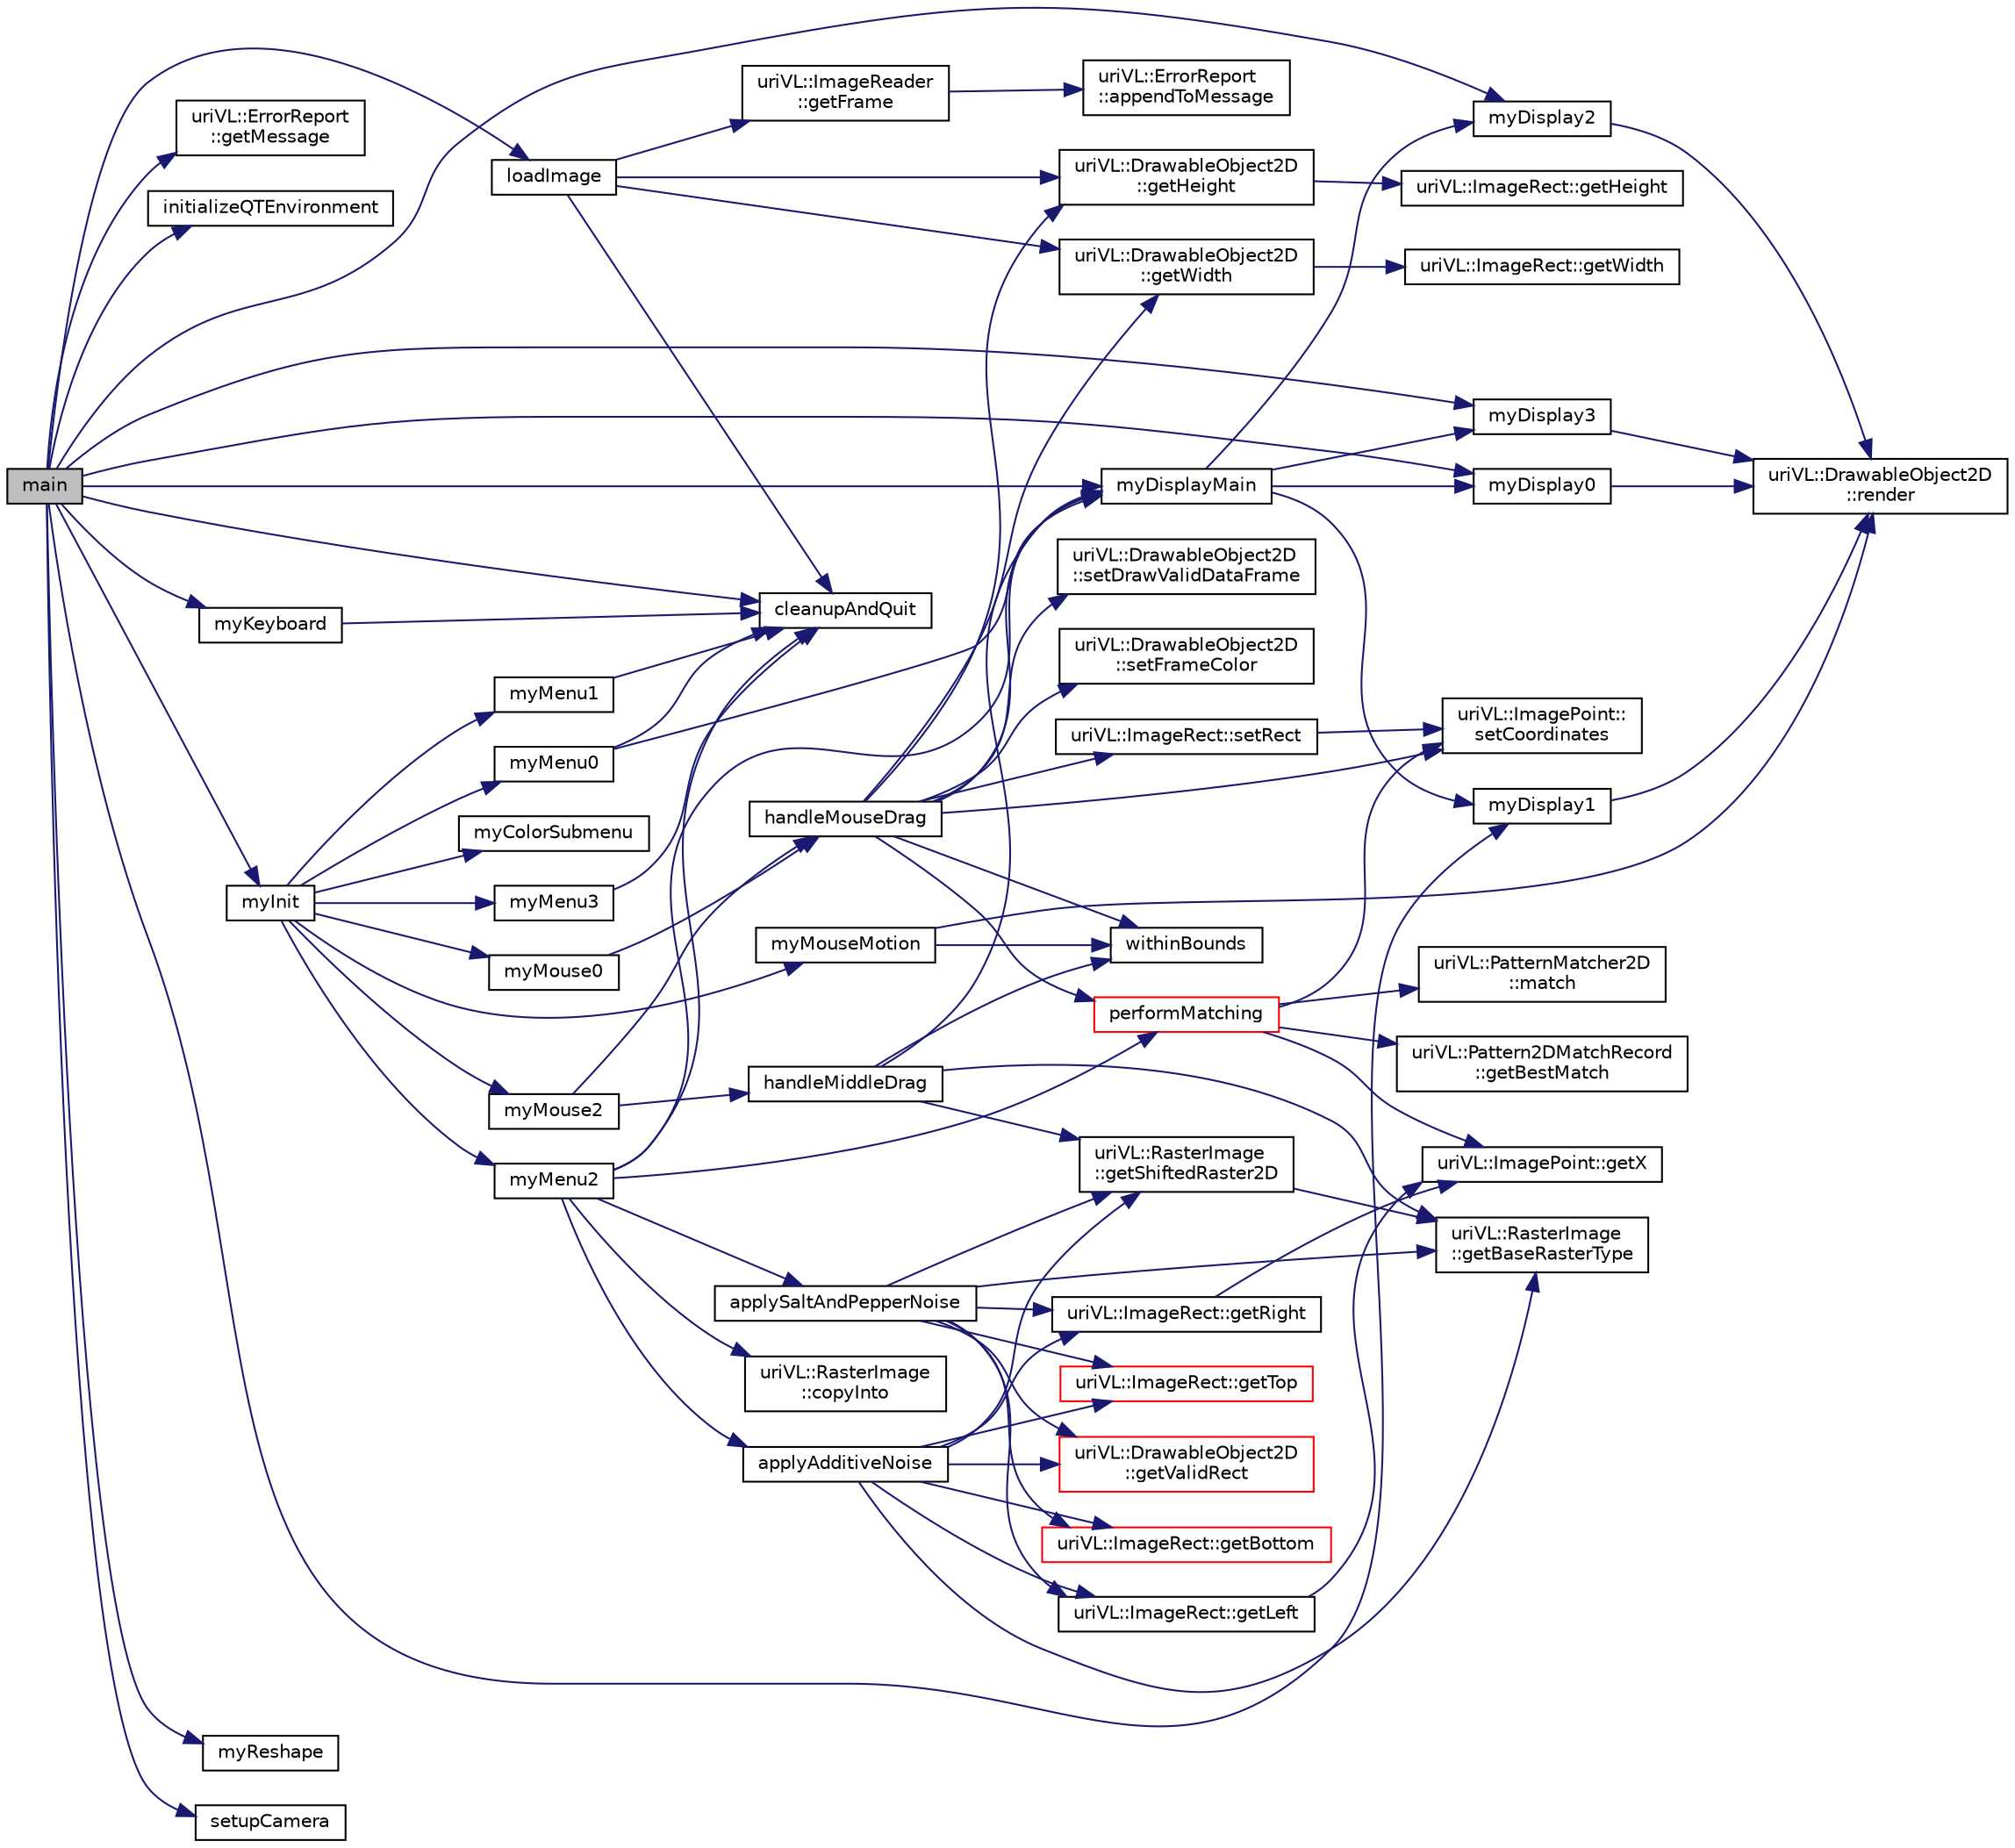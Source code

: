 digraph "main"
{
  edge [fontname="Helvetica",fontsize="10",labelfontname="Helvetica",labelfontsize="10"];
  node [fontname="Helvetica",fontsize="10",shape=record];
  rankdir="LR";
  Node1 [label="main",height=0.2,width=0.4,color="black", fillcolor="grey75", style="filled", fontcolor="black"];
  Node1 -> Node2 [color="midnightblue",fontsize="10",style="solid",fontname="Helvetica"];
  Node2 [label="cleanupAndQuit",height=0.2,width=0.4,color="black", fillcolor="white", style="filled",URL="$patternMatching__main_8cpp.html#ab5774c0c168c63ad4c75e9bf6f09e72b"];
  Node1 -> Node3 [color="midnightblue",fontsize="10",style="solid",fontname="Helvetica"];
  Node3 [label="uriVL::ErrorReport\l::getMessage",height=0.2,width=0.4,color="black", fillcolor="white", style="filled",URL="$classuriVL_1_1ErrorReport.html#ab0e9a629dc8d1342f8c6078e5d5b2a1d",tooltip="When you call this, you&#39;re responsible for delete[]&#39;ing the returned pointer. "];
  Node1 -> Node4 [color="midnightblue",fontsize="10",style="solid",fontname="Helvetica"];
  Node4 [label="initializeQTEnvironment",height=0.2,width=0.4,color="black", fillcolor="white", style="filled",URL="$patternMatching__main_8cpp.html#a0672b041b5eec1b80073dbb043e6b625"];
  Node1 -> Node5 [color="midnightblue",fontsize="10",style="solid",fontname="Helvetica"];
  Node5 [label="loadImage",height=0.2,width=0.4,color="black", fillcolor="white", style="filled",URL="$patternMatching__main_8cpp.html#a47ccdad35ebd7a712af8ea20222e7a01"];
  Node5 -> Node2 [color="midnightblue",fontsize="10",style="solid",fontname="Helvetica"];
  Node5 -> Node6 [color="midnightblue",fontsize="10",style="solid",fontname="Helvetica"];
  Node6 [label="uriVL::ImageReader\l::getFrame",height=0.2,width=0.4,color="black", fillcolor="white", style="filled",URL="$classuriVL_1_1ImageReader.html#a1b063b6fc4451a0c59547f387085c0e1",tooltip="Get an image frame from the preselected source. "];
  Node6 -> Node7 [color="midnightblue",fontsize="10",style="solid",fontname="Helvetica"];
  Node7 [label="uriVL::ErrorReport\l::appendToMessage",height=0.2,width=0.4,color="black", fillcolor="white", style="filled",URL="$classuriVL_1_1ErrorReport.html#a65100d12091947d1df26c38f48058569",tooltip="Appends a string to the error message. "];
  Node5 -> Node8 [color="midnightblue",fontsize="10",style="solid",fontname="Helvetica"];
  Node8 [label="uriVL::DrawableObject2D\l::getHeight",height=0.2,width=0.4,color="black", fillcolor="white", style="filled",URL="$classuriVL_1_1DrawableObject2D.html#a0fa48af9667c5a4b53bd2a9bf0eea240",tooltip="Returns the number of rows for the image. "];
  Node8 -> Node9 [color="midnightblue",fontsize="10",style="solid",fontname="Helvetica"];
  Node9 [label="uriVL::ImageRect::getHeight",height=0.2,width=0.4,color="black", fillcolor="white", style="filled",URL="$classuriVL_1_1ImageRect.html#aa757d85ab5d5230bc0ca53f5960e14f3",tooltip="Returns the height of the rectangle. "];
  Node5 -> Node10 [color="midnightblue",fontsize="10",style="solid",fontname="Helvetica"];
  Node10 [label="uriVL::DrawableObject2D\l::getWidth",height=0.2,width=0.4,color="black", fillcolor="white", style="filled",URL="$classuriVL_1_1DrawableObject2D.html#a01127dbd10a99cdbb7596e48539068c9",tooltip="Returns the number of columns for the image. "];
  Node10 -> Node11 [color="midnightblue",fontsize="10",style="solid",fontname="Helvetica"];
  Node11 [label="uriVL::ImageRect::getWidth",height=0.2,width=0.4,color="black", fillcolor="white", style="filled",URL="$classuriVL_1_1ImageRect.html#a1081dc6f638b33ebf30d0a43d51289ef",tooltip="Returns the width of the rectangle. "];
  Node1 -> Node12 [color="midnightblue",fontsize="10",style="solid",fontname="Helvetica"];
  Node12 [label="myDisplay0",height=0.2,width=0.4,color="black", fillcolor="white", style="filled",URL="$patternMatching__main_8cpp.html#a203e370232115e0fd93fae4a255d9d7d"];
  Node12 -> Node13 [color="midnightblue",fontsize="10",style="solid",fontname="Helvetica"];
  Node13 [label="uriVL::DrawableObject2D\l::render",height=0.2,width=0.4,color="black", fillcolor="white", style="filled",URL="$classuriVL_1_1DrawableObject2D.html#ac8e503cfade891e7ac2a25467cb7d24a",tooltip="Renders the object at the default depth and (0, 0) location. "];
  Node1 -> Node14 [color="midnightblue",fontsize="10",style="solid",fontname="Helvetica"];
  Node14 [label="myDisplay1",height=0.2,width=0.4,color="black", fillcolor="white", style="filled",URL="$patternMatching__main_8cpp.html#a7af0867a250b60f1375c843341bc40b6"];
  Node14 -> Node13 [color="midnightblue",fontsize="10",style="solid",fontname="Helvetica"];
  Node1 -> Node15 [color="midnightblue",fontsize="10",style="solid",fontname="Helvetica"];
  Node15 [label="myDisplay2",height=0.2,width=0.4,color="black", fillcolor="white", style="filled",URL="$patternMatching__main_8cpp.html#a77634c375a18c94063bc5f225fdd2c6b"];
  Node15 -> Node13 [color="midnightblue",fontsize="10",style="solid",fontname="Helvetica"];
  Node1 -> Node16 [color="midnightblue",fontsize="10",style="solid",fontname="Helvetica"];
  Node16 [label="myDisplay3",height=0.2,width=0.4,color="black", fillcolor="white", style="filled",URL="$patternMatching__main_8cpp.html#aefcbd7b72ee22e422927277f895f0d06"];
  Node16 -> Node13 [color="midnightblue",fontsize="10",style="solid",fontname="Helvetica"];
  Node1 -> Node17 [color="midnightblue",fontsize="10",style="solid",fontname="Helvetica"];
  Node17 [label="myDisplayMain",height=0.2,width=0.4,color="black", fillcolor="white", style="filled",URL="$patternMatching__main_8cpp.html#af86ee6d7809b6842c4e285d141d718a7"];
  Node17 -> Node12 [color="midnightblue",fontsize="10",style="solid",fontname="Helvetica"];
  Node17 -> Node14 [color="midnightblue",fontsize="10",style="solid",fontname="Helvetica"];
  Node17 -> Node15 [color="midnightblue",fontsize="10",style="solid",fontname="Helvetica"];
  Node17 -> Node16 [color="midnightblue",fontsize="10",style="solid",fontname="Helvetica"];
  Node1 -> Node18 [color="midnightblue",fontsize="10",style="solid",fontname="Helvetica"];
  Node18 [label="myInit",height=0.2,width=0.4,color="black", fillcolor="white", style="filled",URL="$patternMatching__main_8cpp.html#a631696ca6a7d57f00a5331b0aeafcee2"];
  Node18 -> Node19 [color="midnightblue",fontsize="10",style="solid",fontname="Helvetica"];
  Node19 [label="myColorSubmenu",height=0.2,width=0.4,color="black", fillcolor="white", style="filled",URL="$patternMatching__main_8cpp.html#a33f0722893747f30dfcdb48716af6b62"];
  Node18 -> Node20 [color="midnightblue",fontsize="10",style="solid",fontname="Helvetica"];
  Node20 [label="myMenu0",height=0.2,width=0.4,color="black", fillcolor="white", style="filled",URL="$patternMatching__main_8cpp.html#aa3bd712996df6a5272a6392b8d54d6b2"];
  Node20 -> Node2 [color="midnightblue",fontsize="10",style="solid",fontname="Helvetica"];
  Node20 -> Node17 [color="midnightblue",fontsize="10",style="solid",fontname="Helvetica"];
  Node18 -> Node21 [color="midnightblue",fontsize="10",style="solid",fontname="Helvetica"];
  Node21 [label="myMouse0",height=0.2,width=0.4,color="black", fillcolor="white", style="filled",URL="$patternMatching__main_8cpp.html#aee5035ff9e81a93474c3f967ba3db929"];
  Node21 -> Node22 [color="midnightblue",fontsize="10",style="solid",fontname="Helvetica"];
  Node22 [label="handleMouseDrag",height=0.2,width=0.4,color="black", fillcolor="white", style="filled",URL="$patternMatching__main_8cpp.html#a75fe1eb4cb9a9d2c29bddf6ae6138534"];
  Node22 -> Node8 [color="midnightblue",fontsize="10",style="solid",fontname="Helvetica"];
  Node22 -> Node10 [color="midnightblue",fontsize="10",style="solid",fontname="Helvetica"];
  Node22 -> Node17 [color="midnightblue",fontsize="10",style="solid",fontname="Helvetica"];
  Node22 -> Node23 [color="midnightblue",fontsize="10",style="solid",fontname="Helvetica"];
  Node23 [label="performMatching",height=0.2,width=0.4,color="red", fillcolor="white", style="filled",URL="$patternMatching__main_8cpp.html#a03c009948b44a6193523783e40f7846e"];
  Node23 -> Node24 [color="midnightblue",fontsize="10",style="solid",fontname="Helvetica"];
  Node24 [label="uriVL::PatternMatcher2D\l::match",height=0.2,width=0.4,color="black", fillcolor="white", style="filled",URL="$classuriVL_1_1PatternMatcher2D.html#a1ce4ead57cba2554608f47aee1f012a4",tooltip="Determines the Pattern2DMatchRecord of the best match for a target pattern in an image. "];
  Node23 -> Node25 [color="midnightblue",fontsize="10",style="solid",fontname="Helvetica"];
  Node25 [label="uriVL::Pattern2DMatchRecord\l::getBestMatch",height=0.2,width=0.4,color="black", fillcolor="white", style="filled",URL="$classuriVL_1_1Pattern2DMatchRecord.html#a0739d0f7b2832e943edfff883b91b15b",tooltip="Returns the location of the best match. "];
  Node23 -> Node26 [color="midnightblue",fontsize="10",style="solid",fontname="Helvetica"];
  Node26 [label="uriVL::ImagePoint::\lsetCoordinates",height=0.2,width=0.4,color="black", fillcolor="white", style="filled",URL="$classuriVL_1_1ImagePoint.html#a253b7c2ab33d684a29059591f107802a",tooltip="Assigns new coordinates to the pixel. "];
  Node23 -> Node27 [color="midnightblue",fontsize="10",style="solid",fontname="Helvetica"];
  Node27 [label="uriVL::ImagePoint::getX",height=0.2,width=0.4,color="black", fillcolor="white", style="filled",URL="$classuriVL_1_1ImagePoint.html#a4845eb34e164c8dffd9b366cf61f3f5b",tooltip="Returns the point&#39;s x coordinate. "];
  Node22 -> Node26 [color="midnightblue",fontsize="10",style="solid",fontname="Helvetica"];
  Node22 -> Node28 [color="midnightblue",fontsize="10",style="solid",fontname="Helvetica"];
  Node28 [label="uriVL::DrawableObject2D\l::setDrawValidDataFrame",height=0.2,width=0.4,color="black", fillcolor="white", style="filled",URL="$classuriVL_1_1DrawableObject2D.html#a564ef9a17772a6858628b26af0accf6d",tooltip="Indicates whether this image&#39;s valid data rectangle should be indicated by a color frame..."];
  Node22 -> Node29 [color="midnightblue",fontsize="10",style="solid",fontname="Helvetica"];
  Node29 [label="uriVL::DrawableObject2D\l::setFrameColor",height=0.2,width=0.4,color="black", fillcolor="white", style="filled",URL="$classuriVL_1_1DrawableObject2D.html#abb392c87ddbf456aa7302593d1b6c71b",tooltip="Specifies the a color for the frame of this object. "];
  Node22 -> Node30 [color="midnightblue",fontsize="10",style="solid",fontname="Helvetica"];
  Node30 [label="uriVL::ImageRect::setRect",height=0.2,width=0.4,color="black", fillcolor="white", style="filled",URL="$classuriVL_1_1ImageRect.html#a2621d07a926d2305bbd54af5d543cabe",tooltip="Sets the origin and size of the rectangle. "];
  Node30 -> Node26 [color="midnightblue",fontsize="10",style="solid",fontname="Helvetica"];
  Node22 -> Node31 [color="midnightblue",fontsize="10",style="solid",fontname="Helvetica"];
  Node31 [label="withinBounds",height=0.2,width=0.4,color="black", fillcolor="white", style="filled",URL="$patternMatching__main_8cpp.html#aed6e92f2f0191984fa9829e99a69dff0"];
  Node18 -> Node32 [color="midnightblue",fontsize="10",style="solid",fontname="Helvetica"];
  Node32 [label="myMouseMotion",height=0.2,width=0.4,color="black", fillcolor="white", style="filled",URL="$patternMatching__main_8cpp.html#aa62ecf967615bb39c1efb43fc59a9d65"];
  Node32 -> Node13 [color="midnightblue",fontsize="10",style="solid",fontname="Helvetica"];
  Node32 -> Node31 [color="midnightblue",fontsize="10",style="solid",fontname="Helvetica"];
  Node18 -> Node33 [color="midnightblue",fontsize="10",style="solid",fontname="Helvetica"];
  Node33 [label="myMenu1",height=0.2,width=0.4,color="black", fillcolor="white", style="filled",URL="$patternMatching__main_8cpp.html#ac20ee506cb0074ea48fdb732bdfdc012"];
  Node33 -> Node2 [color="midnightblue",fontsize="10",style="solid",fontname="Helvetica"];
  Node18 -> Node34 [color="midnightblue",fontsize="10",style="solid",fontname="Helvetica"];
  Node34 [label="myMenu2",height=0.2,width=0.4,color="black", fillcolor="white", style="filled",URL="$patternMatching__main_8cpp.html#aeeeb6984a32bf35a3f4c8c66dbd53572"];
  Node34 -> Node2 [color="midnightblue",fontsize="10",style="solid",fontname="Helvetica"];
  Node34 -> Node35 [color="midnightblue",fontsize="10",style="solid",fontname="Helvetica"];
  Node35 [label="applyAdditiveNoise",height=0.2,width=0.4,color="black", fillcolor="white", style="filled",URL="$patternMatching__main_8cpp.html#a5584b194c1d883ef056068f8bac16fb8"];
  Node35 -> Node36 [color="midnightblue",fontsize="10",style="solid",fontname="Helvetica"];
  Node36 [label="uriVL::RasterImage\l::getBaseRasterType",height=0.2,width=0.4,color="black", fillcolor="white", style="filled",URL="$classuriVL_1_1RasterImage.html#a68815937f6a787e4541a33b108198baf",tooltip="Returns the image&#39;s base raster type. "];
  Node35 -> Node37 [color="midnightblue",fontsize="10",style="solid",fontname="Helvetica"];
  Node37 [label="uriVL::ImageRect::getBottom",height=0.2,width=0.4,color="red", fillcolor="white", style="filled",URL="$classuriVL_1_1ImageRect.html#acb34c902550ecb25f7fa6ffb620aea71",tooltip="Returns the maximum y coordinate of the rectangle. "];
  Node35 -> Node38 [color="midnightblue",fontsize="10",style="solid",fontname="Helvetica"];
  Node38 [label="uriVL::ImageRect::getLeft",height=0.2,width=0.4,color="black", fillcolor="white", style="filled",URL="$classuriVL_1_1ImageRect.html#a38bd531df6bd6c4892bca1a690feda13",tooltip="Returns the minimum x coordinate of the rectangle. "];
  Node38 -> Node27 [color="midnightblue",fontsize="10",style="solid",fontname="Helvetica"];
  Node35 -> Node39 [color="midnightblue",fontsize="10",style="solid",fontname="Helvetica"];
  Node39 [label="uriVL::ImageRect::getRight",height=0.2,width=0.4,color="black", fillcolor="white", style="filled",URL="$classuriVL_1_1ImageRect.html#a89884bd1866a1b7ffb67d4cc1ec1a052",tooltip="Returns the maximum x coordinate of the rectangle. "];
  Node39 -> Node27 [color="midnightblue",fontsize="10",style="solid",fontname="Helvetica"];
  Node35 -> Node40 [color="midnightblue",fontsize="10",style="solid",fontname="Helvetica"];
  Node40 [label="uriVL::RasterImage\l::getShiftedRaster2D",height=0.2,width=0.4,color="black", fillcolor="white", style="filled",URL="$classuriVL_1_1RasterImage.html#afb1e270b389600fc0784f6c746d76ce4",tooltip="Returns the shifted base raster as a read-only 2D array. "];
  Node40 -> Node36 [color="midnightblue",fontsize="10",style="solid",fontname="Helvetica"];
  Node35 -> Node41 [color="midnightblue",fontsize="10",style="solid",fontname="Helvetica"];
  Node41 [label="uriVL::ImageRect::getTop",height=0.2,width=0.4,color="red", fillcolor="white", style="filled",URL="$classuriVL_1_1ImageRect.html#a2715b0a7b291354fd839a95ece0e0aba",tooltip="Returns the minimum y coordinate of the rectangle. "];
  Node35 -> Node42 [color="midnightblue",fontsize="10",style="solid",fontname="Helvetica"];
  Node42 [label="uriVL::DrawableObject2D\l::getValidRect",height=0.2,width=0.4,color="red", fillcolor="white", style="filled",URL="$classuriVL_1_1DrawableObject2D.html#ad654c2c5da02b3b20298c3eef4153874",tooltip="Returns the object&#39;s valid data rectangle. "];
  Node34 -> Node17 [color="midnightblue",fontsize="10",style="solid",fontname="Helvetica"];
  Node34 -> Node43 [color="midnightblue",fontsize="10",style="solid",fontname="Helvetica"];
  Node43 [label="applySaltAndPepperNoise",height=0.2,width=0.4,color="black", fillcolor="white", style="filled",URL="$patternMatching__main_8cpp.html#a116e5c62909abe8f1aed0705878b0d18"];
  Node43 -> Node36 [color="midnightblue",fontsize="10",style="solid",fontname="Helvetica"];
  Node43 -> Node37 [color="midnightblue",fontsize="10",style="solid",fontname="Helvetica"];
  Node43 -> Node38 [color="midnightblue",fontsize="10",style="solid",fontname="Helvetica"];
  Node43 -> Node39 [color="midnightblue",fontsize="10",style="solid",fontname="Helvetica"];
  Node43 -> Node40 [color="midnightblue",fontsize="10",style="solid",fontname="Helvetica"];
  Node43 -> Node41 [color="midnightblue",fontsize="10",style="solid",fontname="Helvetica"];
  Node43 -> Node42 [color="midnightblue",fontsize="10",style="solid",fontname="Helvetica"];
  Node34 -> Node44 [color="midnightblue",fontsize="10",style="solid",fontname="Helvetica"];
  Node44 [label="uriVL::RasterImage\l::copyInto",height=0.2,width=0.4,color="black", fillcolor="white", style="filled",URL="$classuriVL_1_1RasterImage.html#a945167dba31cc4a0ae359ab273dcdfea",tooltip="Copies this image into the one received as parameter. "];
  Node34 -> Node23 [color="midnightblue",fontsize="10",style="solid",fontname="Helvetica"];
  Node18 -> Node45 [color="midnightblue",fontsize="10",style="solid",fontname="Helvetica"];
  Node45 [label="myMouse2",height=0.2,width=0.4,color="black", fillcolor="white", style="filled",URL="$patternMatching__main_8cpp.html#a9c6059048964eb20cdd30921c52ec79d"];
  Node45 -> Node22 [color="midnightblue",fontsize="10",style="solid",fontname="Helvetica"];
  Node45 -> Node46 [color="midnightblue",fontsize="10",style="solid",fontname="Helvetica"];
  Node46 [label="handleMiddleDrag",height=0.2,width=0.4,color="black", fillcolor="white", style="filled",URL="$patternMatching__main_8cpp.html#addfedbf7c535a9718863e7c0d8d54dd3"];
  Node46 -> Node36 [color="midnightblue",fontsize="10",style="solid",fontname="Helvetica"];
  Node46 -> Node40 [color="midnightblue",fontsize="10",style="solid",fontname="Helvetica"];
  Node46 -> Node17 [color="midnightblue",fontsize="10",style="solid",fontname="Helvetica"];
  Node46 -> Node31 [color="midnightblue",fontsize="10",style="solid",fontname="Helvetica"];
  Node18 -> Node47 [color="midnightblue",fontsize="10",style="solid",fontname="Helvetica"];
  Node47 [label="myMenu3",height=0.2,width=0.4,color="black", fillcolor="white", style="filled",URL="$patternMatching__main_8cpp.html#a24ca97927325e08b8def2e0f672c6cb8"];
  Node47 -> Node2 [color="midnightblue",fontsize="10",style="solid",fontname="Helvetica"];
  Node1 -> Node48 [color="midnightblue",fontsize="10",style="solid",fontname="Helvetica"];
  Node48 [label="myKeyboard",height=0.2,width=0.4,color="black", fillcolor="white", style="filled",URL="$patternMatching__main_8cpp.html#a2380242ef771b5a0d59cce4a680dc9df"];
  Node48 -> Node2 [color="midnightblue",fontsize="10",style="solid",fontname="Helvetica"];
  Node1 -> Node49 [color="midnightblue",fontsize="10",style="solid",fontname="Helvetica"];
  Node49 [label="myReshape",height=0.2,width=0.4,color="black", fillcolor="white", style="filled",URL="$patternMatching__main_8cpp.html#ae659bda7aa3ae9f52f7fed05f3c900fb"];
  Node1 -> Node50 [color="midnightblue",fontsize="10",style="solid",fontname="Helvetica"];
  Node50 [label="setupCamera",height=0.2,width=0.4,color="black", fillcolor="white", style="filled",URL="$patternMatching__main_8cpp.html#a7e2fded224cb360a372043955fe84a59"];
}
